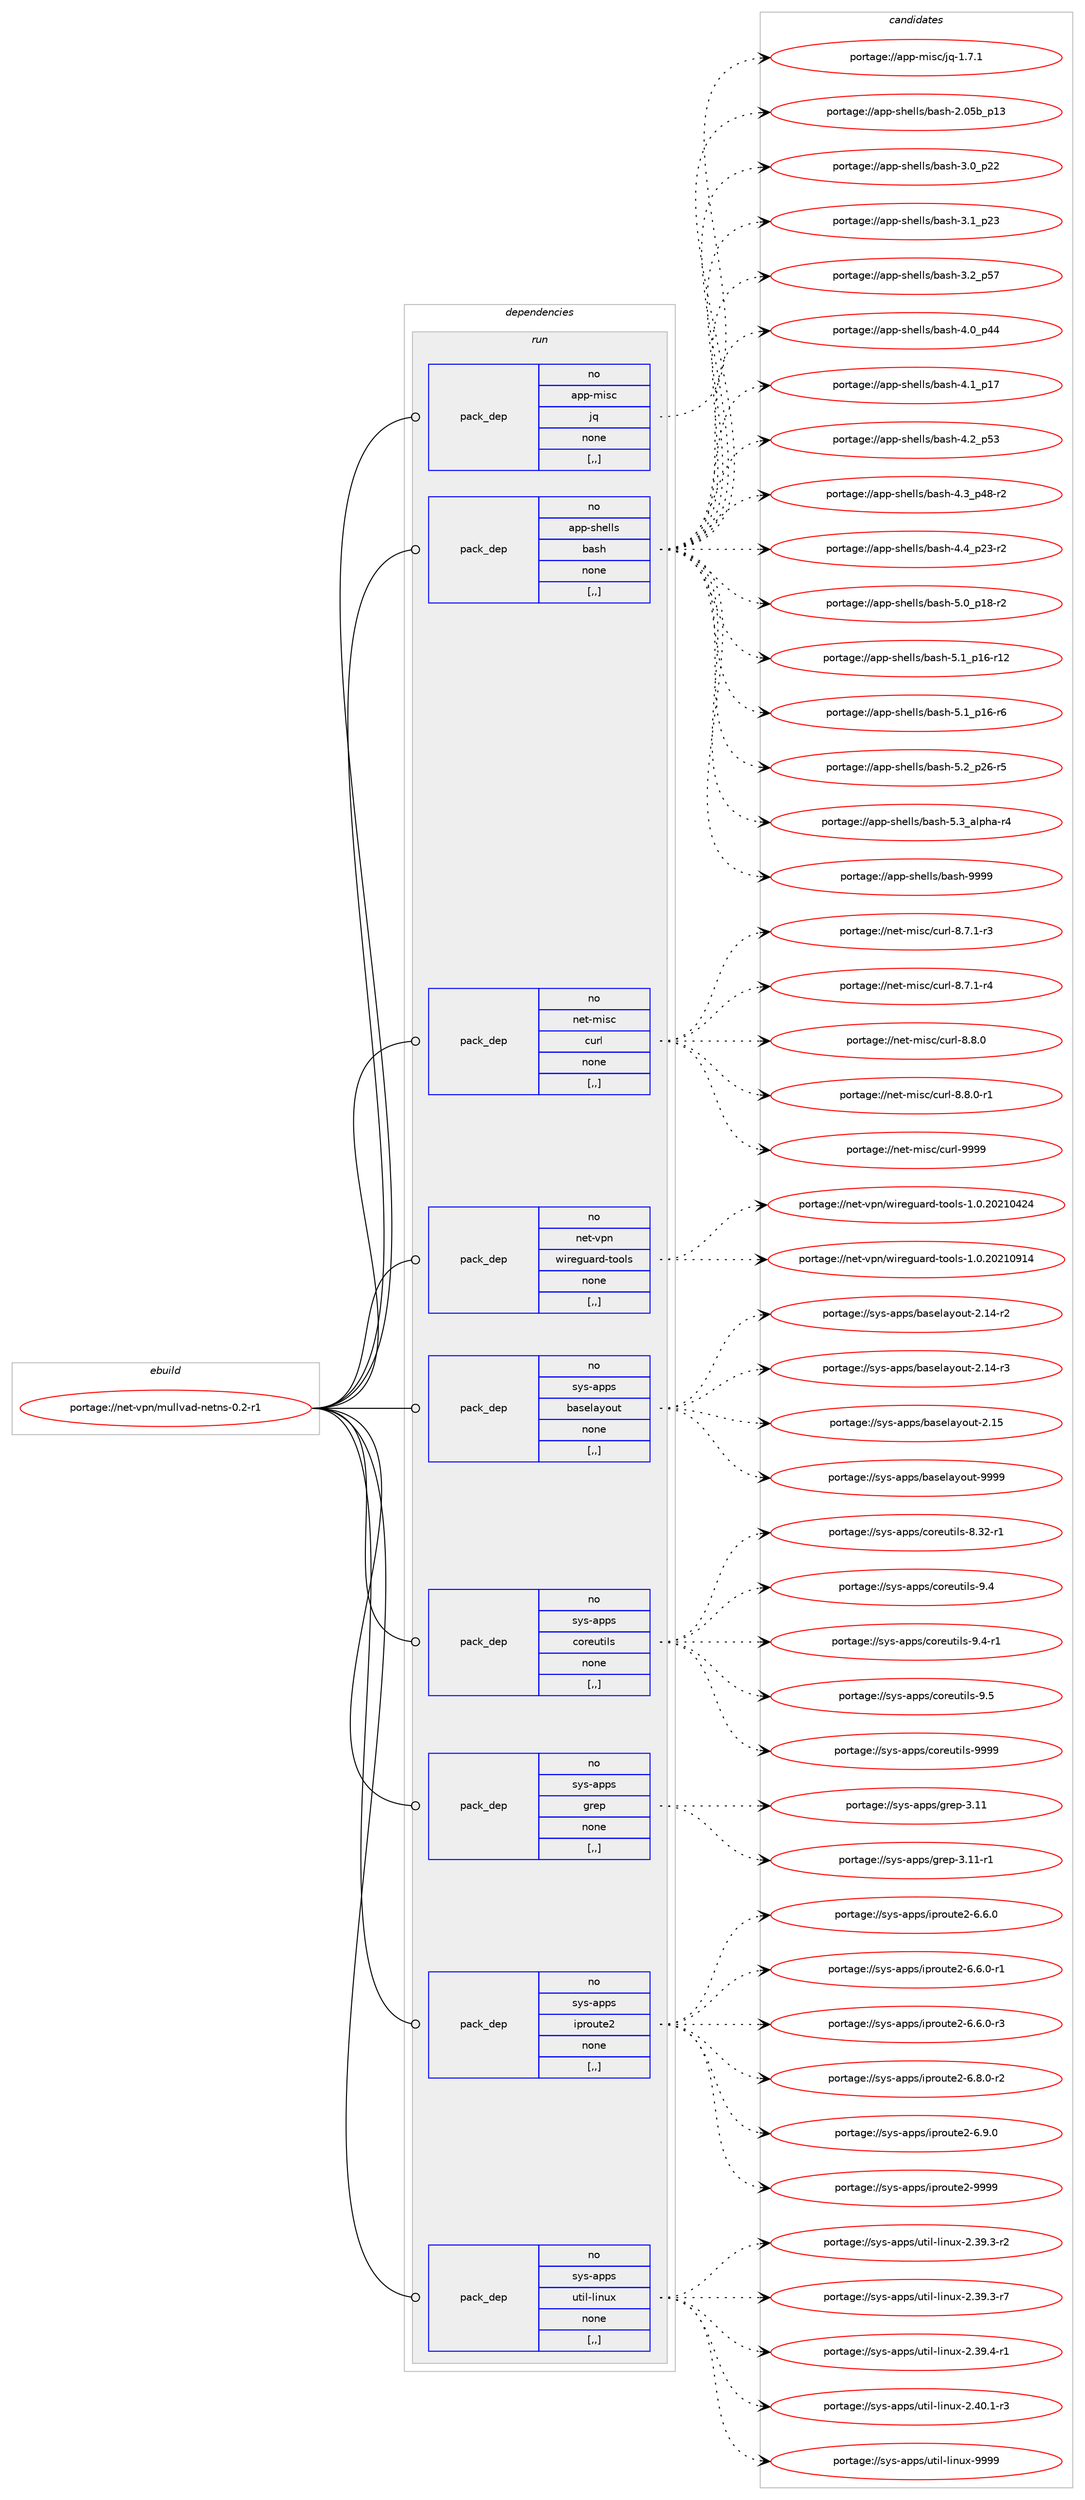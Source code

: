 digraph prolog {

# *************
# Graph options
# *************

newrank=true;
concentrate=true;
compound=true;
graph [rankdir=LR,fontname=Helvetica,fontsize=10,ranksep=1.5];#, ranksep=2.5, nodesep=0.2];
edge  [arrowhead=vee];
node  [fontname=Helvetica,fontsize=10];

# **********
# The ebuild
# **********

subgraph cluster_leftcol {
color=gray;
rank=same;
label=<<i>ebuild</i>>;
id [label="portage://net-vpn/mullvad-netns-0.2-r1", color=red, width=4, href="../net-vpn/mullvad-netns-0.2-r1.svg"];
}

# ****************
# The dependencies
# ****************

subgraph cluster_midcol {
color=gray;
label=<<i>dependencies</i>>;
subgraph cluster_compile {
fillcolor="#eeeeee";
style=filled;
label=<<i>compile</i>>;
}
subgraph cluster_compileandrun {
fillcolor="#eeeeee";
style=filled;
label=<<i>compile and run</i>>;
}
subgraph cluster_run {
fillcolor="#eeeeee";
style=filled;
label=<<i>run</i>>;
subgraph pack274628 {
dependency376892 [label=<<TABLE BORDER="0" CELLBORDER="1" CELLSPACING="0" CELLPADDING="4" WIDTH="220"><TR><TD ROWSPAN="6" CELLPADDING="30">pack_dep</TD></TR><TR><TD WIDTH="110">no</TD></TR><TR><TD>app-misc</TD></TR><TR><TD>jq</TD></TR><TR><TD>none</TD></TR><TR><TD>[,,]</TD></TR></TABLE>>, shape=none, color=blue];
}
id:e -> dependency376892:w [weight=20,style="solid",arrowhead="odot"];
subgraph pack274629 {
dependency376893 [label=<<TABLE BORDER="0" CELLBORDER="1" CELLSPACING="0" CELLPADDING="4" WIDTH="220"><TR><TD ROWSPAN="6" CELLPADDING="30">pack_dep</TD></TR><TR><TD WIDTH="110">no</TD></TR><TR><TD>app-shells</TD></TR><TR><TD>bash</TD></TR><TR><TD>none</TD></TR><TR><TD>[,,]</TD></TR></TABLE>>, shape=none, color=blue];
}
id:e -> dependency376893:w [weight=20,style="solid",arrowhead="odot"];
subgraph pack274630 {
dependency376894 [label=<<TABLE BORDER="0" CELLBORDER="1" CELLSPACING="0" CELLPADDING="4" WIDTH="220"><TR><TD ROWSPAN="6" CELLPADDING="30">pack_dep</TD></TR><TR><TD WIDTH="110">no</TD></TR><TR><TD>net-misc</TD></TR><TR><TD>curl</TD></TR><TR><TD>none</TD></TR><TR><TD>[,,]</TD></TR></TABLE>>, shape=none, color=blue];
}
id:e -> dependency376894:w [weight=20,style="solid",arrowhead="odot"];
subgraph pack274631 {
dependency376895 [label=<<TABLE BORDER="0" CELLBORDER="1" CELLSPACING="0" CELLPADDING="4" WIDTH="220"><TR><TD ROWSPAN="6" CELLPADDING="30">pack_dep</TD></TR><TR><TD WIDTH="110">no</TD></TR><TR><TD>net-vpn</TD></TR><TR><TD>wireguard-tools</TD></TR><TR><TD>none</TD></TR><TR><TD>[,,]</TD></TR></TABLE>>, shape=none, color=blue];
}
id:e -> dependency376895:w [weight=20,style="solid",arrowhead="odot"];
subgraph pack274632 {
dependency376896 [label=<<TABLE BORDER="0" CELLBORDER="1" CELLSPACING="0" CELLPADDING="4" WIDTH="220"><TR><TD ROWSPAN="6" CELLPADDING="30">pack_dep</TD></TR><TR><TD WIDTH="110">no</TD></TR><TR><TD>sys-apps</TD></TR><TR><TD>baselayout</TD></TR><TR><TD>none</TD></TR><TR><TD>[,,]</TD></TR></TABLE>>, shape=none, color=blue];
}
id:e -> dependency376896:w [weight=20,style="solid",arrowhead="odot"];
subgraph pack274633 {
dependency376897 [label=<<TABLE BORDER="0" CELLBORDER="1" CELLSPACING="0" CELLPADDING="4" WIDTH="220"><TR><TD ROWSPAN="6" CELLPADDING="30">pack_dep</TD></TR><TR><TD WIDTH="110">no</TD></TR><TR><TD>sys-apps</TD></TR><TR><TD>coreutils</TD></TR><TR><TD>none</TD></TR><TR><TD>[,,]</TD></TR></TABLE>>, shape=none, color=blue];
}
id:e -> dependency376897:w [weight=20,style="solid",arrowhead="odot"];
subgraph pack274634 {
dependency376898 [label=<<TABLE BORDER="0" CELLBORDER="1" CELLSPACING="0" CELLPADDING="4" WIDTH="220"><TR><TD ROWSPAN="6" CELLPADDING="30">pack_dep</TD></TR><TR><TD WIDTH="110">no</TD></TR><TR><TD>sys-apps</TD></TR><TR><TD>grep</TD></TR><TR><TD>none</TD></TR><TR><TD>[,,]</TD></TR></TABLE>>, shape=none, color=blue];
}
id:e -> dependency376898:w [weight=20,style="solid",arrowhead="odot"];
subgraph pack274635 {
dependency376899 [label=<<TABLE BORDER="0" CELLBORDER="1" CELLSPACING="0" CELLPADDING="4" WIDTH="220"><TR><TD ROWSPAN="6" CELLPADDING="30">pack_dep</TD></TR><TR><TD WIDTH="110">no</TD></TR><TR><TD>sys-apps</TD></TR><TR><TD>iproute2</TD></TR><TR><TD>none</TD></TR><TR><TD>[,,]</TD></TR></TABLE>>, shape=none, color=blue];
}
id:e -> dependency376899:w [weight=20,style="solid",arrowhead="odot"];
subgraph pack274636 {
dependency376900 [label=<<TABLE BORDER="0" CELLBORDER="1" CELLSPACING="0" CELLPADDING="4" WIDTH="220"><TR><TD ROWSPAN="6" CELLPADDING="30">pack_dep</TD></TR><TR><TD WIDTH="110">no</TD></TR><TR><TD>sys-apps</TD></TR><TR><TD>util-linux</TD></TR><TR><TD>none</TD></TR><TR><TD>[,,]</TD></TR></TABLE>>, shape=none, color=blue];
}
id:e -> dependency376900:w [weight=20,style="solid",arrowhead="odot"];
}
}

# **************
# The candidates
# **************

subgraph cluster_choices {
rank=same;
color=gray;
label=<<i>candidates</i>>;

subgraph choice274628 {
color=black;
nodesep=1;
choice97112112451091051159947106113454946554649 [label="portage://app-misc/jq-1.7.1", color=red, width=4,href="../app-misc/jq-1.7.1.svg"];
dependency376892:e -> choice97112112451091051159947106113454946554649:w [style=dotted,weight="100"];
}
subgraph choice274629 {
color=black;
nodesep=1;
choice9711211245115104101108108115479897115104455046485398951124951 [label="portage://app-shells/bash-2.05b_p13", color=red, width=4,href="../app-shells/bash-2.05b_p13.svg"];
choice971121124511510410110810811547989711510445514648951125050 [label="portage://app-shells/bash-3.0_p22", color=red, width=4,href="../app-shells/bash-3.0_p22.svg"];
choice971121124511510410110810811547989711510445514649951125051 [label="portage://app-shells/bash-3.1_p23", color=red, width=4,href="../app-shells/bash-3.1_p23.svg"];
choice971121124511510410110810811547989711510445514650951125355 [label="portage://app-shells/bash-3.2_p57", color=red, width=4,href="../app-shells/bash-3.2_p57.svg"];
choice971121124511510410110810811547989711510445524648951125252 [label="portage://app-shells/bash-4.0_p44", color=red, width=4,href="../app-shells/bash-4.0_p44.svg"];
choice971121124511510410110810811547989711510445524649951124955 [label="portage://app-shells/bash-4.1_p17", color=red, width=4,href="../app-shells/bash-4.1_p17.svg"];
choice971121124511510410110810811547989711510445524650951125351 [label="portage://app-shells/bash-4.2_p53", color=red, width=4,href="../app-shells/bash-4.2_p53.svg"];
choice9711211245115104101108108115479897115104455246519511252564511450 [label="portage://app-shells/bash-4.3_p48-r2", color=red, width=4,href="../app-shells/bash-4.3_p48-r2.svg"];
choice9711211245115104101108108115479897115104455246529511250514511450 [label="portage://app-shells/bash-4.4_p23-r2", color=red, width=4,href="../app-shells/bash-4.4_p23-r2.svg"];
choice9711211245115104101108108115479897115104455346489511249564511450 [label="portage://app-shells/bash-5.0_p18-r2", color=red, width=4,href="../app-shells/bash-5.0_p18-r2.svg"];
choice971121124511510410110810811547989711510445534649951124954451144950 [label="portage://app-shells/bash-5.1_p16-r12", color=red, width=4,href="../app-shells/bash-5.1_p16-r12.svg"];
choice9711211245115104101108108115479897115104455346499511249544511454 [label="portage://app-shells/bash-5.1_p16-r6", color=red, width=4,href="../app-shells/bash-5.1_p16-r6.svg"];
choice9711211245115104101108108115479897115104455346509511250544511453 [label="portage://app-shells/bash-5.2_p26-r5", color=red, width=4,href="../app-shells/bash-5.2_p26-r5.svg"];
choice9711211245115104101108108115479897115104455346519597108112104974511452 [label="portage://app-shells/bash-5.3_alpha-r4", color=red, width=4,href="../app-shells/bash-5.3_alpha-r4.svg"];
choice97112112451151041011081081154798971151044557575757 [label="portage://app-shells/bash-9999", color=red, width=4,href="../app-shells/bash-9999.svg"];
dependency376893:e -> choice9711211245115104101108108115479897115104455046485398951124951:w [style=dotted,weight="100"];
dependency376893:e -> choice971121124511510410110810811547989711510445514648951125050:w [style=dotted,weight="100"];
dependency376893:e -> choice971121124511510410110810811547989711510445514649951125051:w [style=dotted,weight="100"];
dependency376893:e -> choice971121124511510410110810811547989711510445514650951125355:w [style=dotted,weight="100"];
dependency376893:e -> choice971121124511510410110810811547989711510445524648951125252:w [style=dotted,weight="100"];
dependency376893:e -> choice971121124511510410110810811547989711510445524649951124955:w [style=dotted,weight="100"];
dependency376893:e -> choice971121124511510410110810811547989711510445524650951125351:w [style=dotted,weight="100"];
dependency376893:e -> choice9711211245115104101108108115479897115104455246519511252564511450:w [style=dotted,weight="100"];
dependency376893:e -> choice9711211245115104101108108115479897115104455246529511250514511450:w [style=dotted,weight="100"];
dependency376893:e -> choice9711211245115104101108108115479897115104455346489511249564511450:w [style=dotted,weight="100"];
dependency376893:e -> choice971121124511510410110810811547989711510445534649951124954451144950:w [style=dotted,weight="100"];
dependency376893:e -> choice9711211245115104101108108115479897115104455346499511249544511454:w [style=dotted,weight="100"];
dependency376893:e -> choice9711211245115104101108108115479897115104455346509511250544511453:w [style=dotted,weight="100"];
dependency376893:e -> choice9711211245115104101108108115479897115104455346519597108112104974511452:w [style=dotted,weight="100"];
dependency376893:e -> choice97112112451151041011081081154798971151044557575757:w [style=dotted,weight="100"];
}
subgraph choice274630 {
color=black;
nodesep=1;
choice110101116451091051159947991171141084556465546494511451 [label="portage://net-misc/curl-8.7.1-r3", color=red, width=4,href="../net-misc/curl-8.7.1-r3.svg"];
choice110101116451091051159947991171141084556465546494511452 [label="portage://net-misc/curl-8.7.1-r4", color=red, width=4,href="../net-misc/curl-8.7.1-r4.svg"];
choice11010111645109105115994799117114108455646564648 [label="portage://net-misc/curl-8.8.0", color=red, width=4,href="../net-misc/curl-8.8.0.svg"];
choice110101116451091051159947991171141084556465646484511449 [label="portage://net-misc/curl-8.8.0-r1", color=red, width=4,href="../net-misc/curl-8.8.0-r1.svg"];
choice110101116451091051159947991171141084557575757 [label="portage://net-misc/curl-9999", color=red, width=4,href="../net-misc/curl-9999.svg"];
dependency376894:e -> choice110101116451091051159947991171141084556465546494511451:w [style=dotted,weight="100"];
dependency376894:e -> choice110101116451091051159947991171141084556465546494511452:w [style=dotted,weight="100"];
dependency376894:e -> choice11010111645109105115994799117114108455646564648:w [style=dotted,weight="100"];
dependency376894:e -> choice110101116451091051159947991171141084556465646484511449:w [style=dotted,weight="100"];
dependency376894:e -> choice110101116451091051159947991171141084557575757:w [style=dotted,weight="100"];
}
subgraph choice274631 {
color=black;
nodesep=1;
choice1101011164511811211047119105114101103117971141004511611111110811545494648465048504948525052 [label="portage://net-vpn/wireguard-tools-1.0.20210424", color=red, width=4,href="../net-vpn/wireguard-tools-1.0.20210424.svg"];
choice1101011164511811211047119105114101103117971141004511611111110811545494648465048504948574952 [label="portage://net-vpn/wireguard-tools-1.0.20210914", color=red, width=4,href="../net-vpn/wireguard-tools-1.0.20210914.svg"];
dependency376895:e -> choice1101011164511811211047119105114101103117971141004511611111110811545494648465048504948525052:w [style=dotted,weight="100"];
dependency376895:e -> choice1101011164511811211047119105114101103117971141004511611111110811545494648465048504948574952:w [style=dotted,weight="100"];
}
subgraph choice274632 {
color=black;
nodesep=1;
choice11512111545971121121154798971151011089712111111711645504649524511450 [label="portage://sys-apps/baselayout-2.14-r2", color=red, width=4,href="../sys-apps/baselayout-2.14-r2.svg"];
choice11512111545971121121154798971151011089712111111711645504649524511451 [label="portage://sys-apps/baselayout-2.14-r3", color=red, width=4,href="../sys-apps/baselayout-2.14-r3.svg"];
choice1151211154597112112115479897115101108971211111171164550464953 [label="portage://sys-apps/baselayout-2.15", color=red, width=4,href="../sys-apps/baselayout-2.15.svg"];
choice1151211154597112112115479897115101108971211111171164557575757 [label="portage://sys-apps/baselayout-9999", color=red, width=4,href="../sys-apps/baselayout-9999.svg"];
dependency376896:e -> choice11512111545971121121154798971151011089712111111711645504649524511450:w [style=dotted,weight="100"];
dependency376896:e -> choice11512111545971121121154798971151011089712111111711645504649524511451:w [style=dotted,weight="100"];
dependency376896:e -> choice1151211154597112112115479897115101108971211111171164550464953:w [style=dotted,weight="100"];
dependency376896:e -> choice1151211154597112112115479897115101108971211111171164557575757:w [style=dotted,weight="100"];
}
subgraph choice274633 {
color=black;
nodesep=1;
choice1151211154597112112115479911111410111711610510811545564651504511449 [label="portage://sys-apps/coreutils-8.32-r1", color=red, width=4,href="../sys-apps/coreutils-8.32-r1.svg"];
choice1151211154597112112115479911111410111711610510811545574652 [label="portage://sys-apps/coreutils-9.4", color=red, width=4,href="../sys-apps/coreutils-9.4.svg"];
choice11512111545971121121154799111114101117116105108115455746524511449 [label="portage://sys-apps/coreutils-9.4-r1", color=red, width=4,href="../sys-apps/coreutils-9.4-r1.svg"];
choice1151211154597112112115479911111410111711610510811545574653 [label="portage://sys-apps/coreutils-9.5", color=red, width=4,href="../sys-apps/coreutils-9.5.svg"];
choice115121115459711211211547991111141011171161051081154557575757 [label="portage://sys-apps/coreutils-9999", color=red, width=4,href="../sys-apps/coreutils-9999.svg"];
dependency376897:e -> choice1151211154597112112115479911111410111711610510811545564651504511449:w [style=dotted,weight="100"];
dependency376897:e -> choice1151211154597112112115479911111410111711610510811545574652:w [style=dotted,weight="100"];
dependency376897:e -> choice11512111545971121121154799111114101117116105108115455746524511449:w [style=dotted,weight="100"];
dependency376897:e -> choice1151211154597112112115479911111410111711610510811545574653:w [style=dotted,weight="100"];
dependency376897:e -> choice115121115459711211211547991111141011171161051081154557575757:w [style=dotted,weight="100"];
}
subgraph choice274634 {
color=black;
nodesep=1;
choice1151211154597112112115471031141011124551464949 [label="portage://sys-apps/grep-3.11", color=red, width=4,href="../sys-apps/grep-3.11.svg"];
choice11512111545971121121154710311410111245514649494511449 [label="portage://sys-apps/grep-3.11-r1", color=red, width=4,href="../sys-apps/grep-3.11-r1.svg"];
dependency376898:e -> choice1151211154597112112115471031141011124551464949:w [style=dotted,weight="100"];
dependency376898:e -> choice11512111545971121121154710311410111245514649494511449:w [style=dotted,weight="100"];
}
subgraph choice274635 {
color=black;
nodesep=1;
choice11512111545971121121154710511211411111711610150455446544648 [label="portage://sys-apps/iproute2-6.6.0", color=red, width=4,href="../sys-apps/iproute2-6.6.0.svg"];
choice115121115459711211211547105112114111117116101504554465446484511449 [label="portage://sys-apps/iproute2-6.6.0-r1", color=red, width=4,href="../sys-apps/iproute2-6.6.0-r1.svg"];
choice115121115459711211211547105112114111117116101504554465446484511451 [label="portage://sys-apps/iproute2-6.6.0-r3", color=red, width=4,href="../sys-apps/iproute2-6.6.0-r3.svg"];
choice115121115459711211211547105112114111117116101504554465646484511450 [label="portage://sys-apps/iproute2-6.8.0-r2", color=red, width=4,href="../sys-apps/iproute2-6.8.0-r2.svg"];
choice11512111545971121121154710511211411111711610150455446574648 [label="portage://sys-apps/iproute2-6.9.0", color=red, width=4,href="../sys-apps/iproute2-6.9.0.svg"];
choice115121115459711211211547105112114111117116101504557575757 [label="portage://sys-apps/iproute2-9999", color=red, width=4,href="../sys-apps/iproute2-9999.svg"];
dependency376899:e -> choice11512111545971121121154710511211411111711610150455446544648:w [style=dotted,weight="100"];
dependency376899:e -> choice115121115459711211211547105112114111117116101504554465446484511449:w [style=dotted,weight="100"];
dependency376899:e -> choice115121115459711211211547105112114111117116101504554465446484511451:w [style=dotted,weight="100"];
dependency376899:e -> choice115121115459711211211547105112114111117116101504554465646484511450:w [style=dotted,weight="100"];
dependency376899:e -> choice11512111545971121121154710511211411111711610150455446574648:w [style=dotted,weight="100"];
dependency376899:e -> choice115121115459711211211547105112114111117116101504557575757:w [style=dotted,weight="100"];
}
subgraph choice274636 {
color=black;
nodesep=1;
choice11512111545971121121154711711610510845108105110117120455046515746514511450 [label="portage://sys-apps/util-linux-2.39.3-r2", color=red, width=4,href="../sys-apps/util-linux-2.39.3-r2.svg"];
choice11512111545971121121154711711610510845108105110117120455046515746514511455 [label="portage://sys-apps/util-linux-2.39.3-r7", color=red, width=4,href="../sys-apps/util-linux-2.39.3-r7.svg"];
choice11512111545971121121154711711610510845108105110117120455046515746524511449 [label="portage://sys-apps/util-linux-2.39.4-r1", color=red, width=4,href="../sys-apps/util-linux-2.39.4-r1.svg"];
choice11512111545971121121154711711610510845108105110117120455046524846494511451 [label="portage://sys-apps/util-linux-2.40.1-r3", color=red, width=4,href="../sys-apps/util-linux-2.40.1-r3.svg"];
choice115121115459711211211547117116105108451081051101171204557575757 [label="portage://sys-apps/util-linux-9999", color=red, width=4,href="../sys-apps/util-linux-9999.svg"];
dependency376900:e -> choice11512111545971121121154711711610510845108105110117120455046515746514511450:w [style=dotted,weight="100"];
dependency376900:e -> choice11512111545971121121154711711610510845108105110117120455046515746514511455:w [style=dotted,weight="100"];
dependency376900:e -> choice11512111545971121121154711711610510845108105110117120455046515746524511449:w [style=dotted,weight="100"];
dependency376900:e -> choice11512111545971121121154711711610510845108105110117120455046524846494511451:w [style=dotted,weight="100"];
dependency376900:e -> choice115121115459711211211547117116105108451081051101171204557575757:w [style=dotted,weight="100"];
}
}

}
